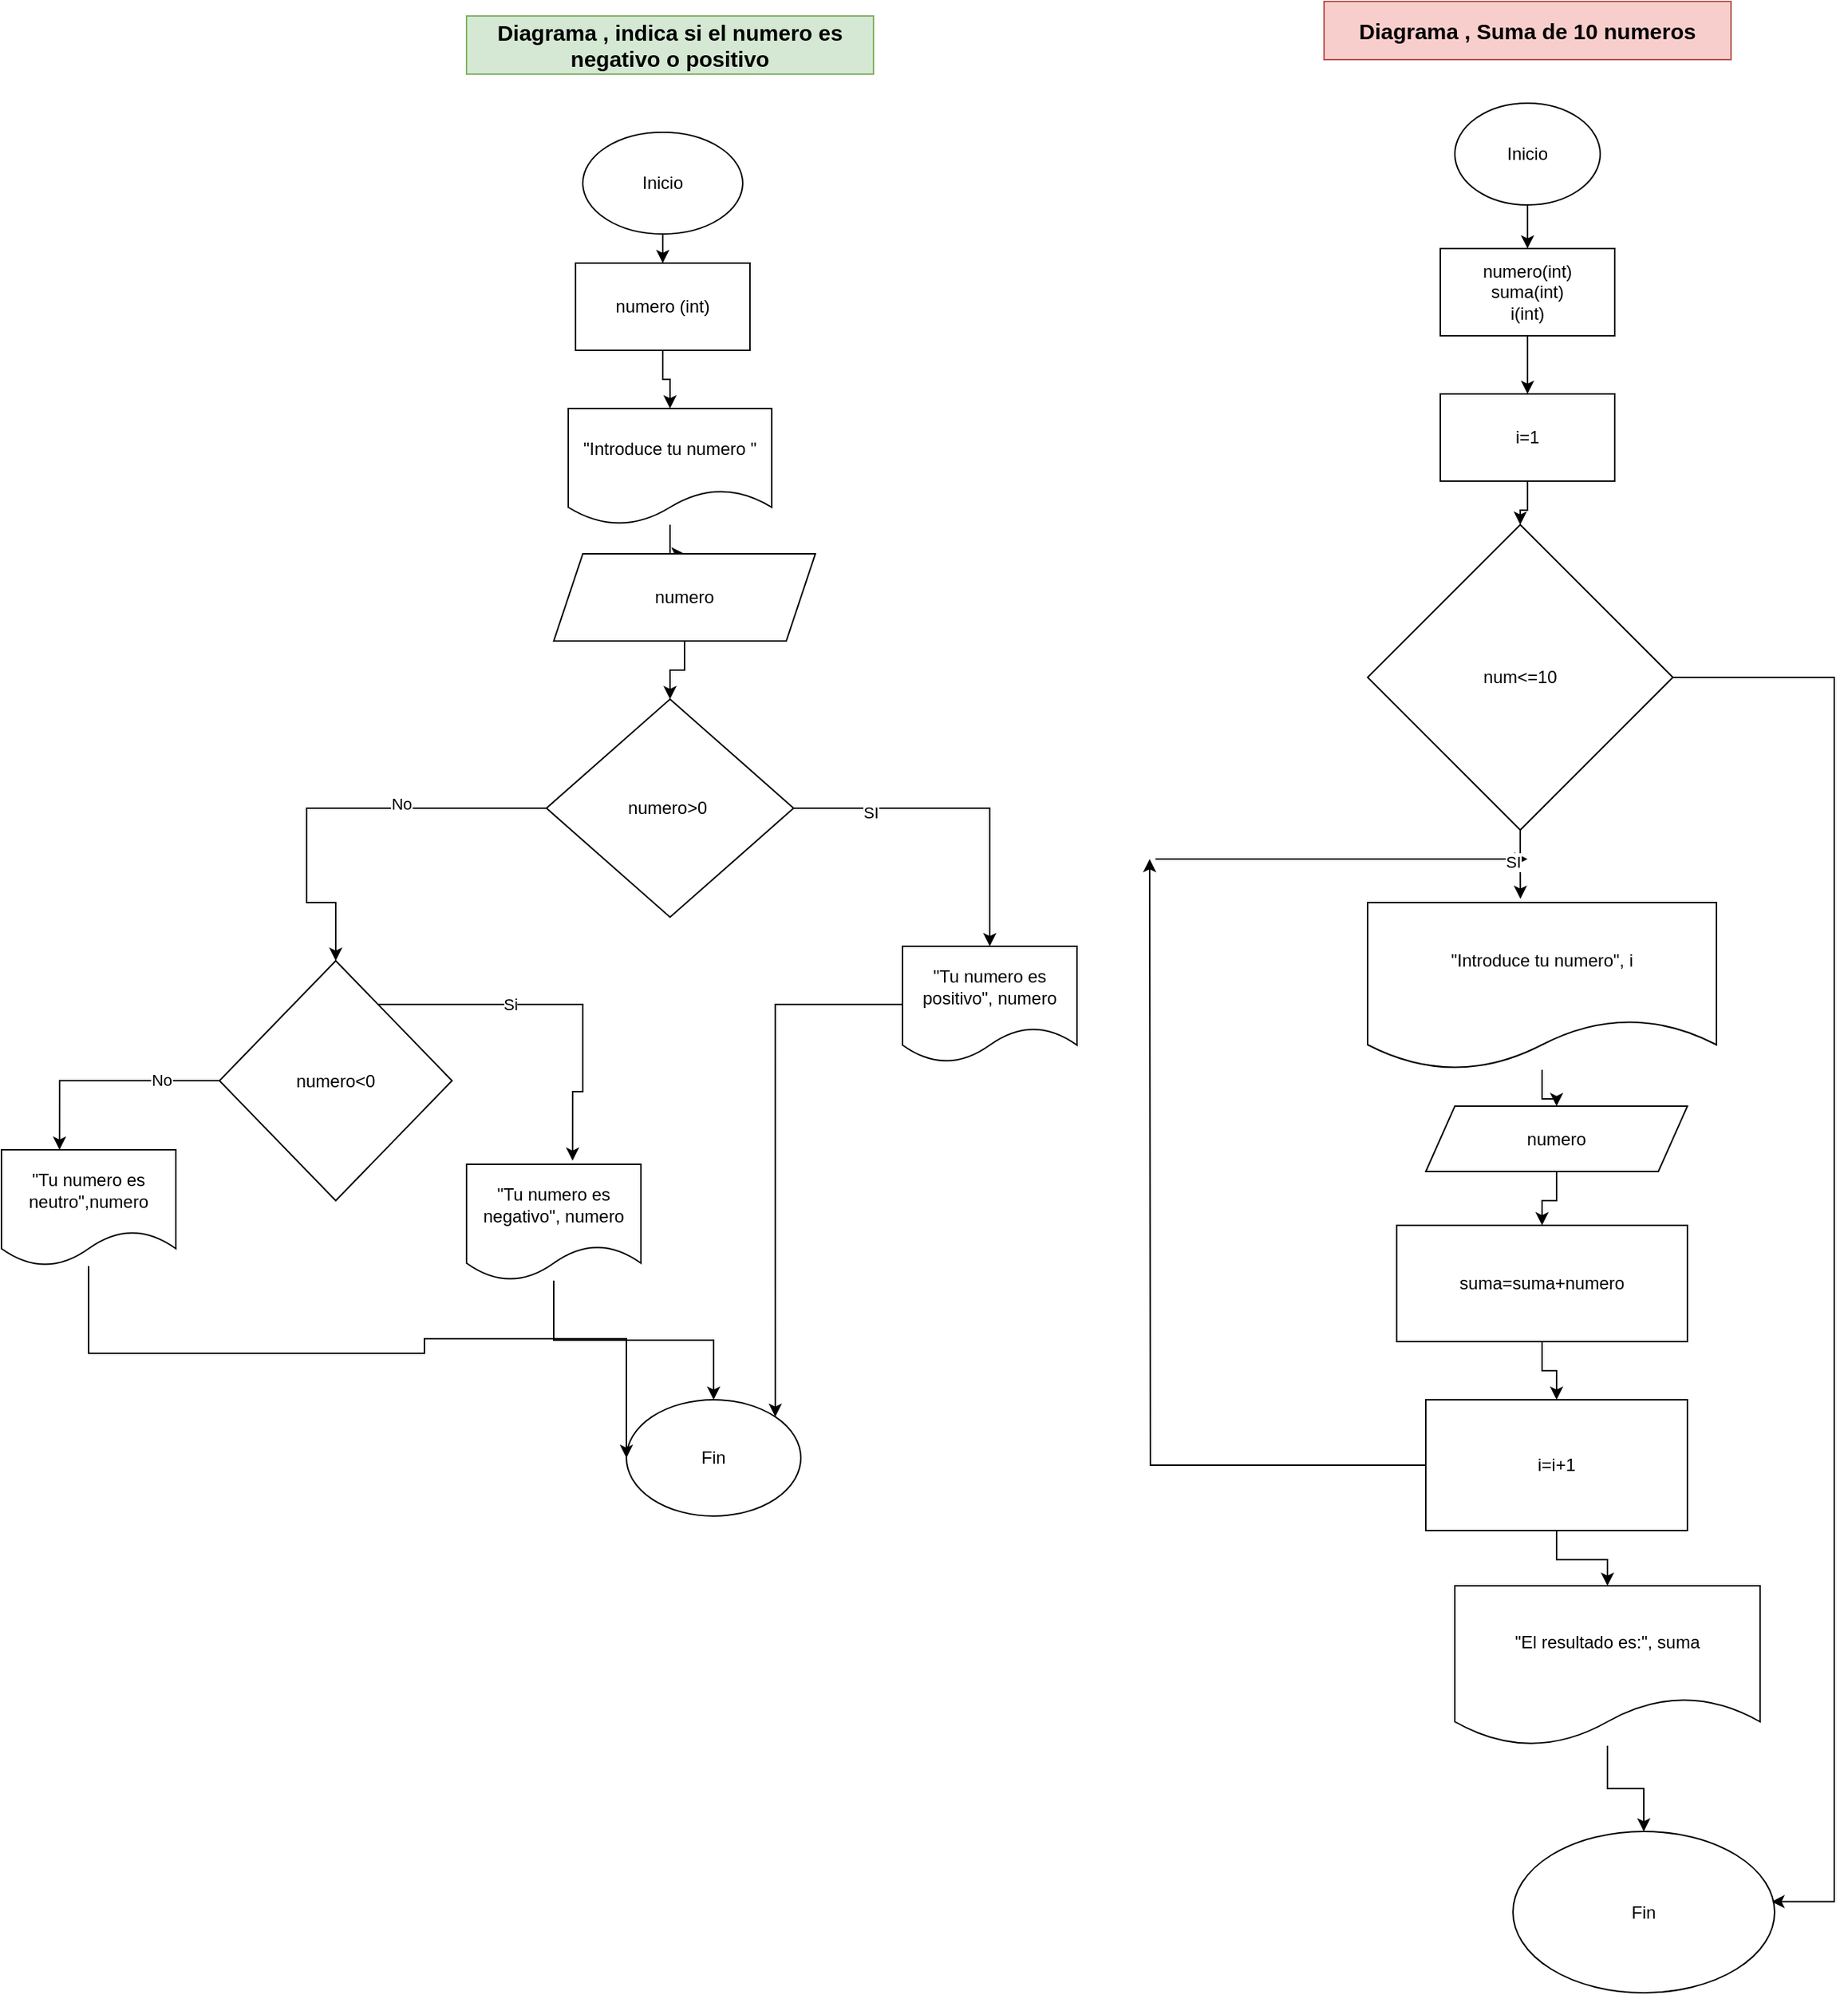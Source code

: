 <mxfile version="21.3.6" type="device">
  <diagram name="Página-1" id="DO7RcOBI63lRCyDk02Jj">
    <mxGraphModel dx="2645" dy="1992" grid="1" gridSize="10" guides="1" tooltips="1" connect="1" arrows="1" fold="1" page="1" pageScale="1" pageWidth="827" pageHeight="1169" math="0" shadow="0">
      <root>
        <mxCell id="0" />
        <mxCell id="1" parent="0" />
        <mxCell id="aJ8kSiiXuP46uu2Kr5i4-5" style="edgeStyle=orthogonalEdgeStyle;rounded=0;orthogonalLoop=1;jettySize=auto;html=1;entryX=0.5;entryY=0;entryDx=0;entryDy=0;" edge="1" parent="1" source="aJ8kSiiXuP46uu2Kr5i4-1" target="aJ8kSiiXuP46uu2Kr5i4-2">
          <mxGeometry relative="1" as="geometry" />
        </mxCell>
        <mxCell id="aJ8kSiiXuP46uu2Kr5i4-1" value="Inicio" style="ellipse;whiteSpace=wrap;html=1;" vertex="1" parent="1">
          <mxGeometry x="20" width="110" height="70" as="geometry" />
        </mxCell>
        <mxCell id="aJ8kSiiXuP46uu2Kr5i4-6" style="edgeStyle=orthogonalEdgeStyle;rounded=0;orthogonalLoop=1;jettySize=auto;html=1;entryX=0.5;entryY=0;entryDx=0;entryDy=0;" edge="1" parent="1" source="aJ8kSiiXuP46uu2Kr5i4-2" target="aJ8kSiiXuP46uu2Kr5i4-3">
          <mxGeometry relative="1" as="geometry" />
        </mxCell>
        <mxCell id="aJ8kSiiXuP46uu2Kr5i4-2" value="numero (int)" style="rounded=0;whiteSpace=wrap;html=1;" vertex="1" parent="1">
          <mxGeometry x="15" y="90" width="120" height="60" as="geometry" />
        </mxCell>
        <mxCell id="aJ8kSiiXuP46uu2Kr5i4-9" value="" style="edgeStyle=orthogonalEdgeStyle;rounded=0;orthogonalLoop=1;jettySize=auto;html=1;" edge="1" parent="1" source="aJ8kSiiXuP46uu2Kr5i4-3" target="aJ8kSiiXuP46uu2Kr5i4-7">
          <mxGeometry relative="1" as="geometry" />
        </mxCell>
        <mxCell id="aJ8kSiiXuP46uu2Kr5i4-3" value="&quot;Introduce tu numero &quot;" style="shape=document;whiteSpace=wrap;html=1;boundedLbl=1;" vertex="1" parent="1">
          <mxGeometry x="10" y="190" width="140" height="80" as="geometry" />
        </mxCell>
        <mxCell id="aJ8kSiiXuP46uu2Kr5i4-10" value="" style="edgeStyle=orthogonalEdgeStyle;rounded=0;orthogonalLoop=1;jettySize=auto;html=1;" edge="1" parent="1" source="aJ8kSiiXuP46uu2Kr5i4-7" target="aJ8kSiiXuP46uu2Kr5i4-8">
          <mxGeometry relative="1" as="geometry" />
        </mxCell>
        <mxCell id="aJ8kSiiXuP46uu2Kr5i4-7" value="numero" style="shape=parallelogram;perimeter=parallelogramPerimeter;whiteSpace=wrap;html=1;fixedSize=1;" vertex="1" parent="1">
          <mxGeometry y="290" width="180" height="60" as="geometry" />
        </mxCell>
        <mxCell id="aJ8kSiiXuP46uu2Kr5i4-12" style="edgeStyle=orthogonalEdgeStyle;rounded=0;orthogonalLoop=1;jettySize=auto;html=1;entryX=0.5;entryY=0;entryDx=0;entryDy=0;" edge="1" parent="1" source="aJ8kSiiXuP46uu2Kr5i4-8" target="aJ8kSiiXuP46uu2Kr5i4-11">
          <mxGeometry relative="1" as="geometry" />
        </mxCell>
        <mxCell id="aJ8kSiiXuP46uu2Kr5i4-13" value="SI" style="edgeLabel;html=1;align=center;verticalAlign=middle;resizable=0;points=[];" vertex="1" connectable="0" parent="aJ8kSiiXuP46uu2Kr5i4-12">
          <mxGeometry x="-0.542" y="-3" relative="1" as="geometry">
            <mxPoint as="offset" />
          </mxGeometry>
        </mxCell>
        <mxCell id="aJ8kSiiXuP46uu2Kr5i4-15" style="edgeStyle=orthogonalEdgeStyle;rounded=0;orthogonalLoop=1;jettySize=auto;html=1;entryX=0.5;entryY=0;entryDx=0;entryDy=0;" edge="1" parent="1" source="aJ8kSiiXuP46uu2Kr5i4-8" target="aJ8kSiiXuP46uu2Kr5i4-14">
          <mxGeometry relative="1" as="geometry">
            <Array as="points">
              <mxPoint x="-170" y="465" />
              <mxPoint x="-170" y="530" />
            </Array>
          </mxGeometry>
        </mxCell>
        <mxCell id="aJ8kSiiXuP46uu2Kr5i4-16" value="No" style="edgeLabel;html=1;align=center;verticalAlign=middle;resizable=0;points=[];" vertex="1" connectable="0" parent="aJ8kSiiXuP46uu2Kr5i4-15">
          <mxGeometry x="-0.307" y="-3" relative="1" as="geometry">
            <mxPoint as="offset" />
          </mxGeometry>
        </mxCell>
        <mxCell id="aJ8kSiiXuP46uu2Kr5i4-8" value="numero&amp;gt;0&amp;nbsp;" style="rhombus;whiteSpace=wrap;html=1;" vertex="1" parent="1">
          <mxGeometry x="-5" y="390" width="170" height="150" as="geometry" />
        </mxCell>
        <mxCell id="aJ8kSiiXuP46uu2Kr5i4-18" style="edgeStyle=orthogonalEdgeStyle;rounded=0;orthogonalLoop=1;jettySize=auto;html=1;entryX=1;entryY=0;entryDx=0;entryDy=0;" edge="1" parent="1" source="aJ8kSiiXuP46uu2Kr5i4-11" target="aJ8kSiiXuP46uu2Kr5i4-17">
          <mxGeometry relative="1" as="geometry" />
        </mxCell>
        <mxCell id="aJ8kSiiXuP46uu2Kr5i4-11" value="&quot;Tu numero es positivo&quot;, numero" style="shape=document;whiteSpace=wrap;html=1;boundedLbl=1;" vertex="1" parent="1">
          <mxGeometry x="240" y="560" width="120" height="80" as="geometry" />
        </mxCell>
        <mxCell id="aJ8kSiiXuP46uu2Kr5i4-20" style="edgeStyle=orthogonalEdgeStyle;rounded=0;orthogonalLoop=1;jettySize=auto;html=1;entryX=0.608;entryY=-0.031;entryDx=0;entryDy=0;entryPerimeter=0;" edge="1" parent="1" source="aJ8kSiiXuP46uu2Kr5i4-14" target="aJ8kSiiXuP46uu2Kr5i4-19">
          <mxGeometry relative="1" as="geometry">
            <Array as="points">
              <mxPoint x="20" y="600" />
              <mxPoint x="20" y="660" />
              <mxPoint x="13" y="660" />
            </Array>
          </mxGeometry>
        </mxCell>
        <mxCell id="aJ8kSiiXuP46uu2Kr5i4-21" value="Si" style="edgeLabel;html=1;align=center;verticalAlign=middle;resizable=0;points=[];" vertex="1" connectable="0" parent="aJ8kSiiXuP46uu2Kr5i4-20">
          <mxGeometry x="-0.29" relative="1" as="geometry">
            <mxPoint as="offset" />
          </mxGeometry>
        </mxCell>
        <mxCell id="aJ8kSiiXuP46uu2Kr5i4-24" style="edgeStyle=orthogonalEdgeStyle;rounded=0;orthogonalLoop=1;jettySize=auto;html=1;entryX=0.333;entryY=0;entryDx=0;entryDy=0;entryPerimeter=0;" edge="1" parent="1" source="aJ8kSiiXuP46uu2Kr5i4-14" target="aJ8kSiiXuP46uu2Kr5i4-23">
          <mxGeometry relative="1" as="geometry" />
        </mxCell>
        <mxCell id="aJ8kSiiXuP46uu2Kr5i4-26" value="No" style="edgeLabel;html=1;align=center;verticalAlign=middle;resizable=0;points=[];" vertex="1" connectable="0" parent="aJ8kSiiXuP46uu2Kr5i4-24">
          <mxGeometry x="-0.489" y="-1" relative="1" as="geometry">
            <mxPoint as="offset" />
          </mxGeometry>
        </mxCell>
        <mxCell id="aJ8kSiiXuP46uu2Kr5i4-14" value="numero&amp;lt;0" style="rhombus;whiteSpace=wrap;html=1;" vertex="1" parent="1">
          <mxGeometry x="-230" y="570" width="160" height="165" as="geometry" />
        </mxCell>
        <mxCell id="aJ8kSiiXuP46uu2Kr5i4-17" value="Fin" style="ellipse;whiteSpace=wrap;html=1;" vertex="1" parent="1">
          <mxGeometry x="50" y="872" width="120" height="80" as="geometry" />
        </mxCell>
        <mxCell id="aJ8kSiiXuP46uu2Kr5i4-22" style="edgeStyle=orthogonalEdgeStyle;rounded=0;orthogonalLoop=1;jettySize=auto;html=1;" edge="1" parent="1" source="aJ8kSiiXuP46uu2Kr5i4-19" target="aJ8kSiiXuP46uu2Kr5i4-17">
          <mxGeometry relative="1" as="geometry" />
        </mxCell>
        <mxCell id="aJ8kSiiXuP46uu2Kr5i4-19" value="&quot;Tu numero es negativo&quot;, numero" style="shape=document;whiteSpace=wrap;html=1;boundedLbl=1;" vertex="1" parent="1">
          <mxGeometry x="-60" y="710" width="120" height="80" as="geometry" />
        </mxCell>
        <mxCell id="aJ8kSiiXuP46uu2Kr5i4-25" style="edgeStyle=orthogonalEdgeStyle;rounded=0;orthogonalLoop=1;jettySize=auto;html=1;entryX=0;entryY=0.5;entryDx=0;entryDy=0;" edge="1" parent="1" source="aJ8kSiiXuP46uu2Kr5i4-23" target="aJ8kSiiXuP46uu2Kr5i4-17">
          <mxGeometry relative="1" as="geometry">
            <mxPoint x="-90" y="930" as="targetPoint" />
            <Array as="points">
              <mxPoint x="-320" y="840" />
              <mxPoint x="-89" y="840" />
              <mxPoint x="-89" y="830" />
            </Array>
          </mxGeometry>
        </mxCell>
        <mxCell id="aJ8kSiiXuP46uu2Kr5i4-23" value="&quot;Tu numero es neutro&quot;,numero" style="shape=document;whiteSpace=wrap;html=1;boundedLbl=1;" vertex="1" parent="1">
          <mxGeometry x="-380" y="700" width="120" height="80" as="geometry" />
        </mxCell>
        <mxCell id="aJ8kSiiXuP46uu2Kr5i4-29" value="" style="edgeStyle=orthogonalEdgeStyle;rounded=0;orthogonalLoop=1;jettySize=auto;html=1;" edge="1" parent="1" source="aJ8kSiiXuP46uu2Kr5i4-27" target="aJ8kSiiXuP46uu2Kr5i4-28">
          <mxGeometry relative="1" as="geometry" />
        </mxCell>
        <mxCell id="aJ8kSiiXuP46uu2Kr5i4-27" value="Inicio" style="ellipse;whiteSpace=wrap;html=1;" vertex="1" parent="1">
          <mxGeometry x="620" y="-20" width="100" height="70" as="geometry" />
        </mxCell>
        <mxCell id="aJ8kSiiXuP46uu2Kr5i4-34" value="" style="edgeStyle=orthogonalEdgeStyle;rounded=0;orthogonalLoop=1;jettySize=auto;html=1;" edge="1" parent="1" source="aJ8kSiiXuP46uu2Kr5i4-28" target="aJ8kSiiXuP46uu2Kr5i4-33">
          <mxGeometry relative="1" as="geometry" />
        </mxCell>
        <mxCell id="aJ8kSiiXuP46uu2Kr5i4-28" value="numero(int)&lt;br&gt;suma(int)&lt;br&gt;i(int)" style="rounded=0;whiteSpace=wrap;html=1;" vertex="1" parent="1">
          <mxGeometry x="610" y="80" width="120" height="60" as="geometry" />
        </mxCell>
        <mxCell id="aJ8kSiiXuP46uu2Kr5i4-52" value="" style="edgeStyle=orthogonalEdgeStyle;rounded=0;orthogonalLoop=1;jettySize=auto;html=1;" edge="1" parent="1" source="aJ8kSiiXuP46uu2Kr5i4-33" target="aJ8kSiiXuP46uu2Kr5i4-35">
          <mxGeometry relative="1" as="geometry" />
        </mxCell>
        <mxCell id="aJ8kSiiXuP46uu2Kr5i4-33" value="i=1" style="rounded=0;whiteSpace=wrap;html=1;" vertex="1" parent="1">
          <mxGeometry x="610" y="180" width="120" height="60" as="geometry" />
        </mxCell>
        <mxCell id="aJ8kSiiXuP46uu2Kr5i4-37" style="edgeStyle=orthogonalEdgeStyle;rounded=0;orthogonalLoop=1;jettySize=auto;html=1;entryX=0.438;entryY=-0.023;entryDx=0;entryDy=0;entryPerimeter=0;" edge="1" parent="1" source="aJ8kSiiXuP46uu2Kr5i4-35" target="aJ8kSiiXuP46uu2Kr5i4-36">
          <mxGeometry relative="1" as="geometry" />
        </mxCell>
        <mxCell id="aJ8kSiiXuP46uu2Kr5i4-53" style="edgeStyle=orthogonalEdgeStyle;rounded=0;orthogonalLoop=1;jettySize=auto;html=1;entryX=0.988;entryY=0.435;entryDx=0;entryDy=0;entryPerimeter=0;" edge="1" parent="1" source="aJ8kSiiXuP46uu2Kr5i4-35" target="aJ8kSiiXuP46uu2Kr5i4-47">
          <mxGeometry relative="1" as="geometry">
            <mxPoint x="880" y="1220" as="targetPoint" />
            <Array as="points">
              <mxPoint x="881" y="375" />
              <mxPoint x="881" y="1217" />
            </Array>
          </mxGeometry>
        </mxCell>
        <mxCell id="aJ8kSiiXuP46uu2Kr5i4-35" value="num&amp;lt;=10" style="rhombus;whiteSpace=wrap;html=1;" vertex="1" parent="1">
          <mxGeometry x="560" y="270" width="210" height="210" as="geometry" />
        </mxCell>
        <mxCell id="aJ8kSiiXuP46uu2Kr5i4-58" value="" style="edgeStyle=orthogonalEdgeStyle;rounded=0;orthogonalLoop=1;jettySize=auto;html=1;" edge="1" parent="1" source="aJ8kSiiXuP46uu2Kr5i4-36" target="aJ8kSiiXuP46uu2Kr5i4-57">
          <mxGeometry relative="1" as="geometry" />
        </mxCell>
        <mxCell id="aJ8kSiiXuP46uu2Kr5i4-36" value="&quot;Introduce tu numero&quot;, i" style="shape=document;whiteSpace=wrap;html=1;boundedLbl=1;" vertex="1" parent="1">
          <mxGeometry x="560" y="530" width="240" height="115" as="geometry" />
        </mxCell>
        <mxCell id="aJ8kSiiXuP46uu2Kr5i4-43" value="" style="edgeStyle=orthogonalEdgeStyle;rounded=0;orthogonalLoop=1;jettySize=auto;html=1;" edge="1" parent="1" source="aJ8kSiiXuP46uu2Kr5i4-39" target="aJ8kSiiXuP46uu2Kr5i4-41">
          <mxGeometry relative="1" as="geometry" />
        </mxCell>
        <mxCell id="aJ8kSiiXuP46uu2Kr5i4-39" value="suma=suma+numero" style="rounded=0;whiteSpace=wrap;html=1;" vertex="1" parent="1">
          <mxGeometry x="580" y="752" width="200" height="80" as="geometry" />
        </mxCell>
        <mxCell id="aJ8kSiiXuP46uu2Kr5i4-44" style="edgeStyle=orthogonalEdgeStyle;rounded=0;orthogonalLoop=1;jettySize=auto;html=1;" edge="1" parent="1" source="aJ8kSiiXuP46uu2Kr5i4-41">
          <mxGeometry relative="1" as="geometry">
            <mxPoint x="410" y="500" as="targetPoint" />
          </mxGeometry>
        </mxCell>
        <mxCell id="aJ8kSiiXuP46uu2Kr5i4-50" style="edgeStyle=orthogonalEdgeStyle;rounded=0;orthogonalLoop=1;jettySize=auto;html=1;" edge="1" parent="1" source="aJ8kSiiXuP46uu2Kr5i4-41" target="aJ8kSiiXuP46uu2Kr5i4-48">
          <mxGeometry relative="1" as="geometry" />
        </mxCell>
        <mxCell id="aJ8kSiiXuP46uu2Kr5i4-41" value="i=i+1" style="rounded=0;whiteSpace=wrap;html=1;" vertex="1" parent="1">
          <mxGeometry x="600" y="872" width="180" height="90" as="geometry" />
        </mxCell>
        <mxCell id="aJ8kSiiXuP46uu2Kr5i4-45" value="" style="endArrow=classic;html=1;rounded=0;" edge="1" parent="1">
          <mxGeometry width="50" height="50" relative="1" as="geometry">
            <mxPoint x="414" y="500" as="sourcePoint" />
            <mxPoint x="670" y="500" as="targetPoint" />
          </mxGeometry>
        </mxCell>
        <mxCell id="aJ8kSiiXuP46uu2Kr5i4-46" value="SI" style="edgeLabel;html=1;align=center;verticalAlign=middle;resizable=0;points=[];" vertex="1" connectable="0" parent="aJ8kSiiXuP46uu2Kr5i4-45">
          <mxGeometry x="0.919" y="-2" relative="1" as="geometry">
            <mxPoint as="offset" />
          </mxGeometry>
        </mxCell>
        <mxCell id="aJ8kSiiXuP46uu2Kr5i4-47" value="Fin" style="ellipse;whiteSpace=wrap;html=1;" vertex="1" parent="1">
          <mxGeometry x="660" y="1169" width="180" height="111" as="geometry" />
        </mxCell>
        <mxCell id="aJ8kSiiXuP46uu2Kr5i4-51" style="edgeStyle=orthogonalEdgeStyle;rounded=0;orthogonalLoop=1;jettySize=auto;html=1;" edge="1" parent="1" source="aJ8kSiiXuP46uu2Kr5i4-48" target="aJ8kSiiXuP46uu2Kr5i4-47">
          <mxGeometry relative="1" as="geometry" />
        </mxCell>
        <mxCell id="aJ8kSiiXuP46uu2Kr5i4-48" value="&quot;El resultado es:&quot;, suma" style="shape=document;whiteSpace=wrap;html=1;boundedLbl=1;" vertex="1" parent="1">
          <mxGeometry x="620" y="1000" width="210" height="110" as="geometry" />
        </mxCell>
        <mxCell id="aJ8kSiiXuP46uu2Kr5i4-59" value="" style="edgeStyle=orthogonalEdgeStyle;rounded=0;orthogonalLoop=1;jettySize=auto;html=1;" edge="1" parent="1" source="aJ8kSiiXuP46uu2Kr5i4-57" target="aJ8kSiiXuP46uu2Kr5i4-39">
          <mxGeometry relative="1" as="geometry" />
        </mxCell>
        <mxCell id="aJ8kSiiXuP46uu2Kr5i4-57" value="numero" style="shape=parallelogram;perimeter=parallelogramPerimeter;whiteSpace=wrap;html=1;fixedSize=1;" vertex="1" parent="1">
          <mxGeometry x="600" y="670" width="180" height="45" as="geometry" />
        </mxCell>
        <mxCell id="aJ8kSiiXuP46uu2Kr5i4-60" value="Diagrama , indica si el numero es negativo o positivo" style="text;html=1;strokeColor=#82b366;fillColor=#d5e8d4;align=center;verticalAlign=middle;whiteSpace=wrap;rounded=0;fontStyle=1;fontSize=15;" vertex="1" parent="1">
          <mxGeometry x="-60" y="-80" width="280" height="40" as="geometry" />
        </mxCell>
        <mxCell id="aJ8kSiiXuP46uu2Kr5i4-61" value="Diagrama , Suma de 10 numeros" style="text;html=1;strokeColor=#b85450;fillColor=#f8cecc;align=center;verticalAlign=middle;whiteSpace=wrap;rounded=0;fontStyle=1;fontSize=15;" vertex="1" parent="1">
          <mxGeometry x="530" y="-90" width="280" height="40" as="geometry" />
        </mxCell>
      </root>
    </mxGraphModel>
  </diagram>
</mxfile>
